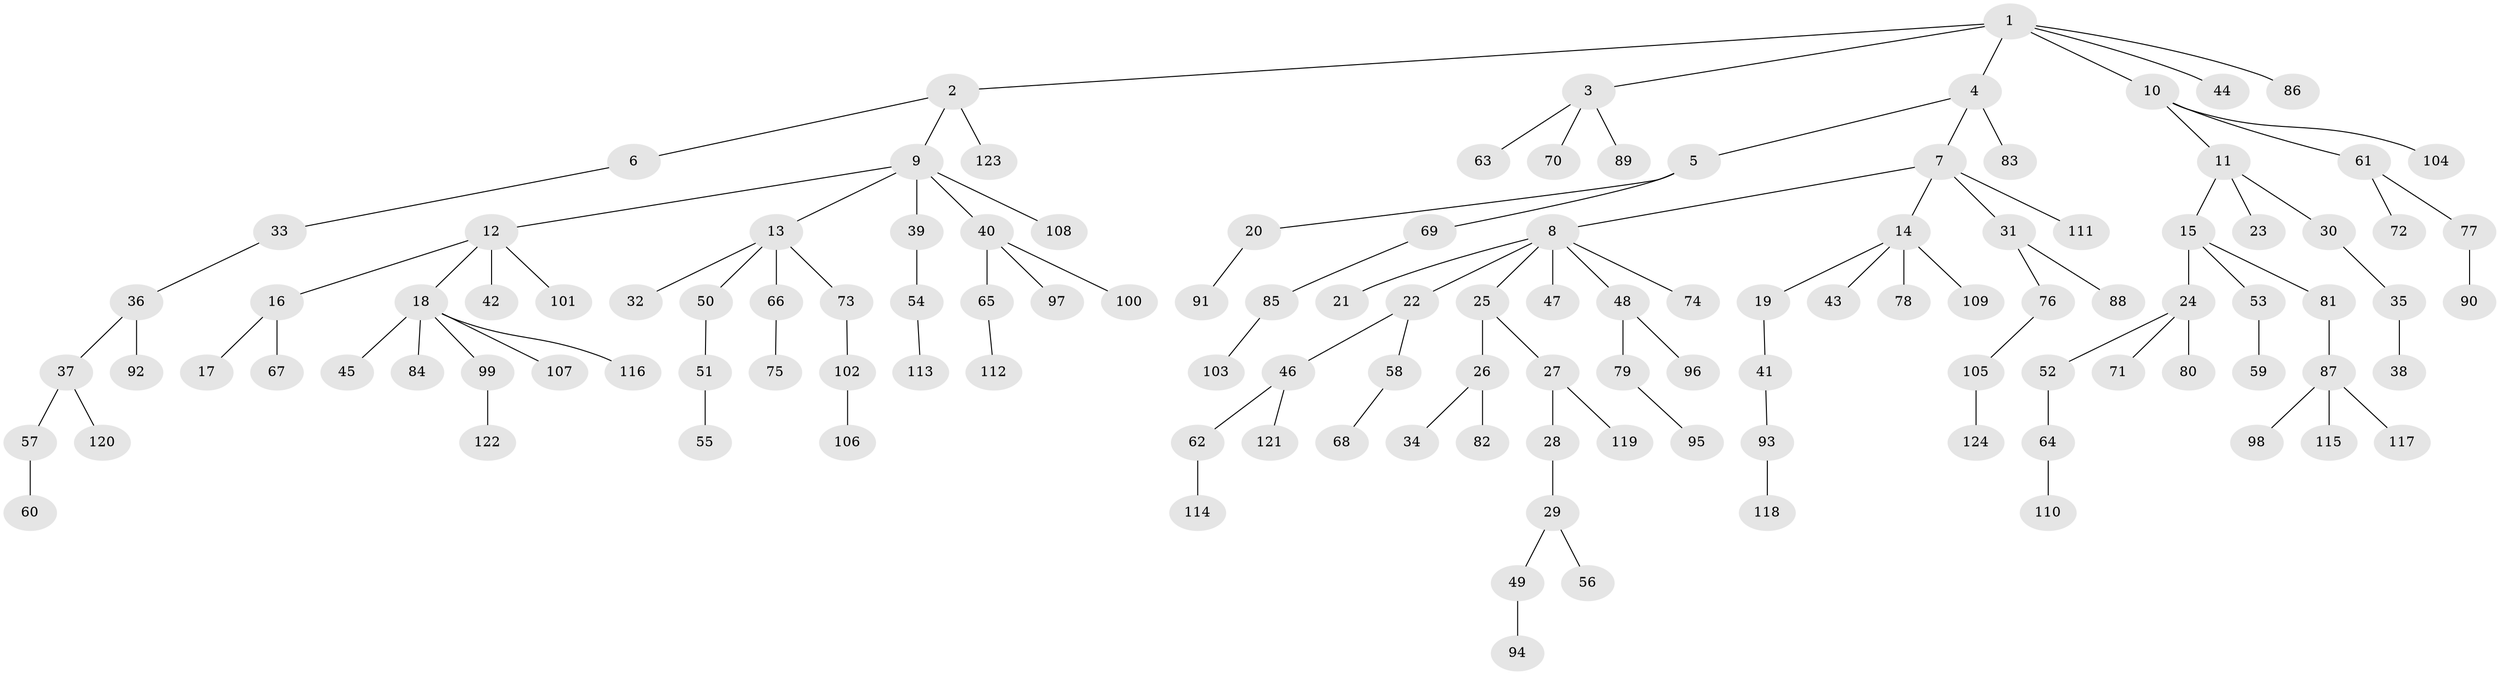 // coarse degree distribution, {3: 0.14942528735632185, 2: 0.2988505747126437, 4: 0.05747126436781609, 1: 0.4482758620689655, 6: 0.022988505747126436, 5: 0.022988505747126436}
// Generated by graph-tools (version 1.1) at 2025/37/03/04/25 23:37:25]
// undirected, 124 vertices, 123 edges
graph export_dot {
  node [color=gray90,style=filled];
  1;
  2;
  3;
  4;
  5;
  6;
  7;
  8;
  9;
  10;
  11;
  12;
  13;
  14;
  15;
  16;
  17;
  18;
  19;
  20;
  21;
  22;
  23;
  24;
  25;
  26;
  27;
  28;
  29;
  30;
  31;
  32;
  33;
  34;
  35;
  36;
  37;
  38;
  39;
  40;
  41;
  42;
  43;
  44;
  45;
  46;
  47;
  48;
  49;
  50;
  51;
  52;
  53;
  54;
  55;
  56;
  57;
  58;
  59;
  60;
  61;
  62;
  63;
  64;
  65;
  66;
  67;
  68;
  69;
  70;
  71;
  72;
  73;
  74;
  75;
  76;
  77;
  78;
  79;
  80;
  81;
  82;
  83;
  84;
  85;
  86;
  87;
  88;
  89;
  90;
  91;
  92;
  93;
  94;
  95;
  96;
  97;
  98;
  99;
  100;
  101;
  102;
  103;
  104;
  105;
  106;
  107;
  108;
  109;
  110;
  111;
  112;
  113;
  114;
  115;
  116;
  117;
  118;
  119;
  120;
  121;
  122;
  123;
  124;
  1 -- 2;
  1 -- 3;
  1 -- 4;
  1 -- 10;
  1 -- 44;
  1 -- 86;
  2 -- 6;
  2 -- 9;
  2 -- 123;
  3 -- 63;
  3 -- 70;
  3 -- 89;
  4 -- 5;
  4 -- 7;
  4 -- 83;
  5 -- 20;
  5 -- 69;
  6 -- 33;
  7 -- 8;
  7 -- 14;
  7 -- 31;
  7 -- 111;
  8 -- 21;
  8 -- 22;
  8 -- 25;
  8 -- 47;
  8 -- 48;
  8 -- 74;
  9 -- 12;
  9 -- 13;
  9 -- 39;
  9 -- 40;
  9 -- 108;
  10 -- 11;
  10 -- 61;
  10 -- 104;
  11 -- 15;
  11 -- 23;
  11 -- 30;
  12 -- 16;
  12 -- 18;
  12 -- 42;
  12 -- 101;
  13 -- 32;
  13 -- 50;
  13 -- 66;
  13 -- 73;
  14 -- 19;
  14 -- 43;
  14 -- 78;
  14 -- 109;
  15 -- 24;
  15 -- 53;
  15 -- 81;
  16 -- 17;
  16 -- 67;
  18 -- 45;
  18 -- 84;
  18 -- 99;
  18 -- 107;
  18 -- 116;
  19 -- 41;
  20 -- 91;
  22 -- 46;
  22 -- 58;
  24 -- 52;
  24 -- 71;
  24 -- 80;
  25 -- 26;
  25 -- 27;
  26 -- 34;
  26 -- 82;
  27 -- 28;
  27 -- 119;
  28 -- 29;
  29 -- 49;
  29 -- 56;
  30 -- 35;
  31 -- 76;
  31 -- 88;
  33 -- 36;
  35 -- 38;
  36 -- 37;
  36 -- 92;
  37 -- 57;
  37 -- 120;
  39 -- 54;
  40 -- 65;
  40 -- 97;
  40 -- 100;
  41 -- 93;
  46 -- 62;
  46 -- 121;
  48 -- 79;
  48 -- 96;
  49 -- 94;
  50 -- 51;
  51 -- 55;
  52 -- 64;
  53 -- 59;
  54 -- 113;
  57 -- 60;
  58 -- 68;
  61 -- 72;
  61 -- 77;
  62 -- 114;
  64 -- 110;
  65 -- 112;
  66 -- 75;
  69 -- 85;
  73 -- 102;
  76 -- 105;
  77 -- 90;
  79 -- 95;
  81 -- 87;
  85 -- 103;
  87 -- 98;
  87 -- 115;
  87 -- 117;
  93 -- 118;
  99 -- 122;
  102 -- 106;
  105 -- 124;
}
